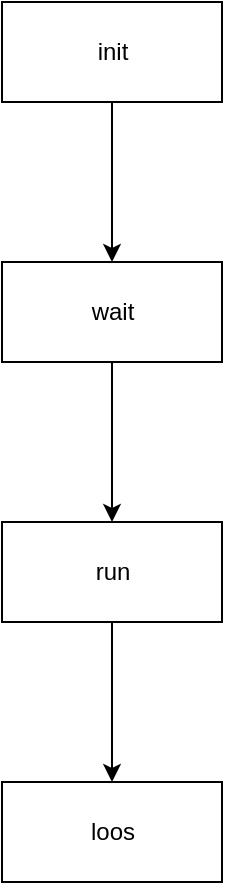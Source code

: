 <mxfile>
    <diagram id="fDWFhNTabK44JYBWsGop" name="Page-1">
        <mxGraphModel dx="659" dy="330" grid="1" gridSize="10" guides="1" tooltips="1" connect="1" arrows="1" fold="1" page="1" pageScale="1" pageWidth="827" pageHeight="1169" math="0" shadow="0">
            <root>
                <mxCell id="0"/>
                <mxCell id="1" parent="0"/>
                <mxCell id="8" value="" style="edgeStyle=none;html=1;" edge="1" parent="1" source="6" target="7">
                    <mxGeometry relative="1" as="geometry"/>
                </mxCell>
                <mxCell id="6" value="init" style="html=1;" vertex="1" parent="1">
                    <mxGeometry x="240" y="300" width="110" height="50" as="geometry"/>
                </mxCell>
                <mxCell id="10" value="" style="edgeStyle=none;html=1;" edge="1" parent="1" source="7" target="9">
                    <mxGeometry relative="1" as="geometry"/>
                </mxCell>
                <mxCell id="7" value="wait" style="html=1;" vertex="1" parent="1">
                    <mxGeometry x="240" y="430" width="110" height="50" as="geometry"/>
                </mxCell>
                <mxCell id="12" value="" style="edgeStyle=none;html=1;" edge="1" parent="1" source="9" target="11">
                    <mxGeometry relative="1" as="geometry"/>
                </mxCell>
                <mxCell id="9" value="run" style="html=1;" vertex="1" parent="1">
                    <mxGeometry x="240" y="560" width="110" height="50" as="geometry"/>
                </mxCell>
                <mxCell id="11" value="loos" style="html=1;" vertex="1" parent="1">
                    <mxGeometry x="240" y="690" width="110" height="50" as="geometry"/>
                </mxCell>
            </root>
        </mxGraphModel>
    </diagram>
</mxfile>